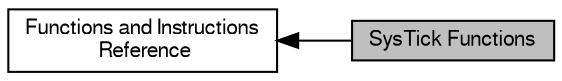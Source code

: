 digraph "SysTick Functions"
{
  edge [fontname="FreeSans",fontsize="10",labelfontname="FreeSans",labelfontsize="10"];
  node [fontname="FreeSans",fontsize="10",shape=record];
  rankdir=LR;
  Node1 [label="Functions and Instructions\l Reference",height=0.2,width=0.4,color="black", fillcolor="white", style="filled",URL="$group__CMSIS__Core__FunctionInterface.html"];
  Node0 [label="SysTick Functions",height=0.2,width=0.4,color="black", fillcolor="grey75", style="filled", fontcolor="black"];
  Node1->Node0 [shape=plaintext, dir="back", style="solid"];
}
